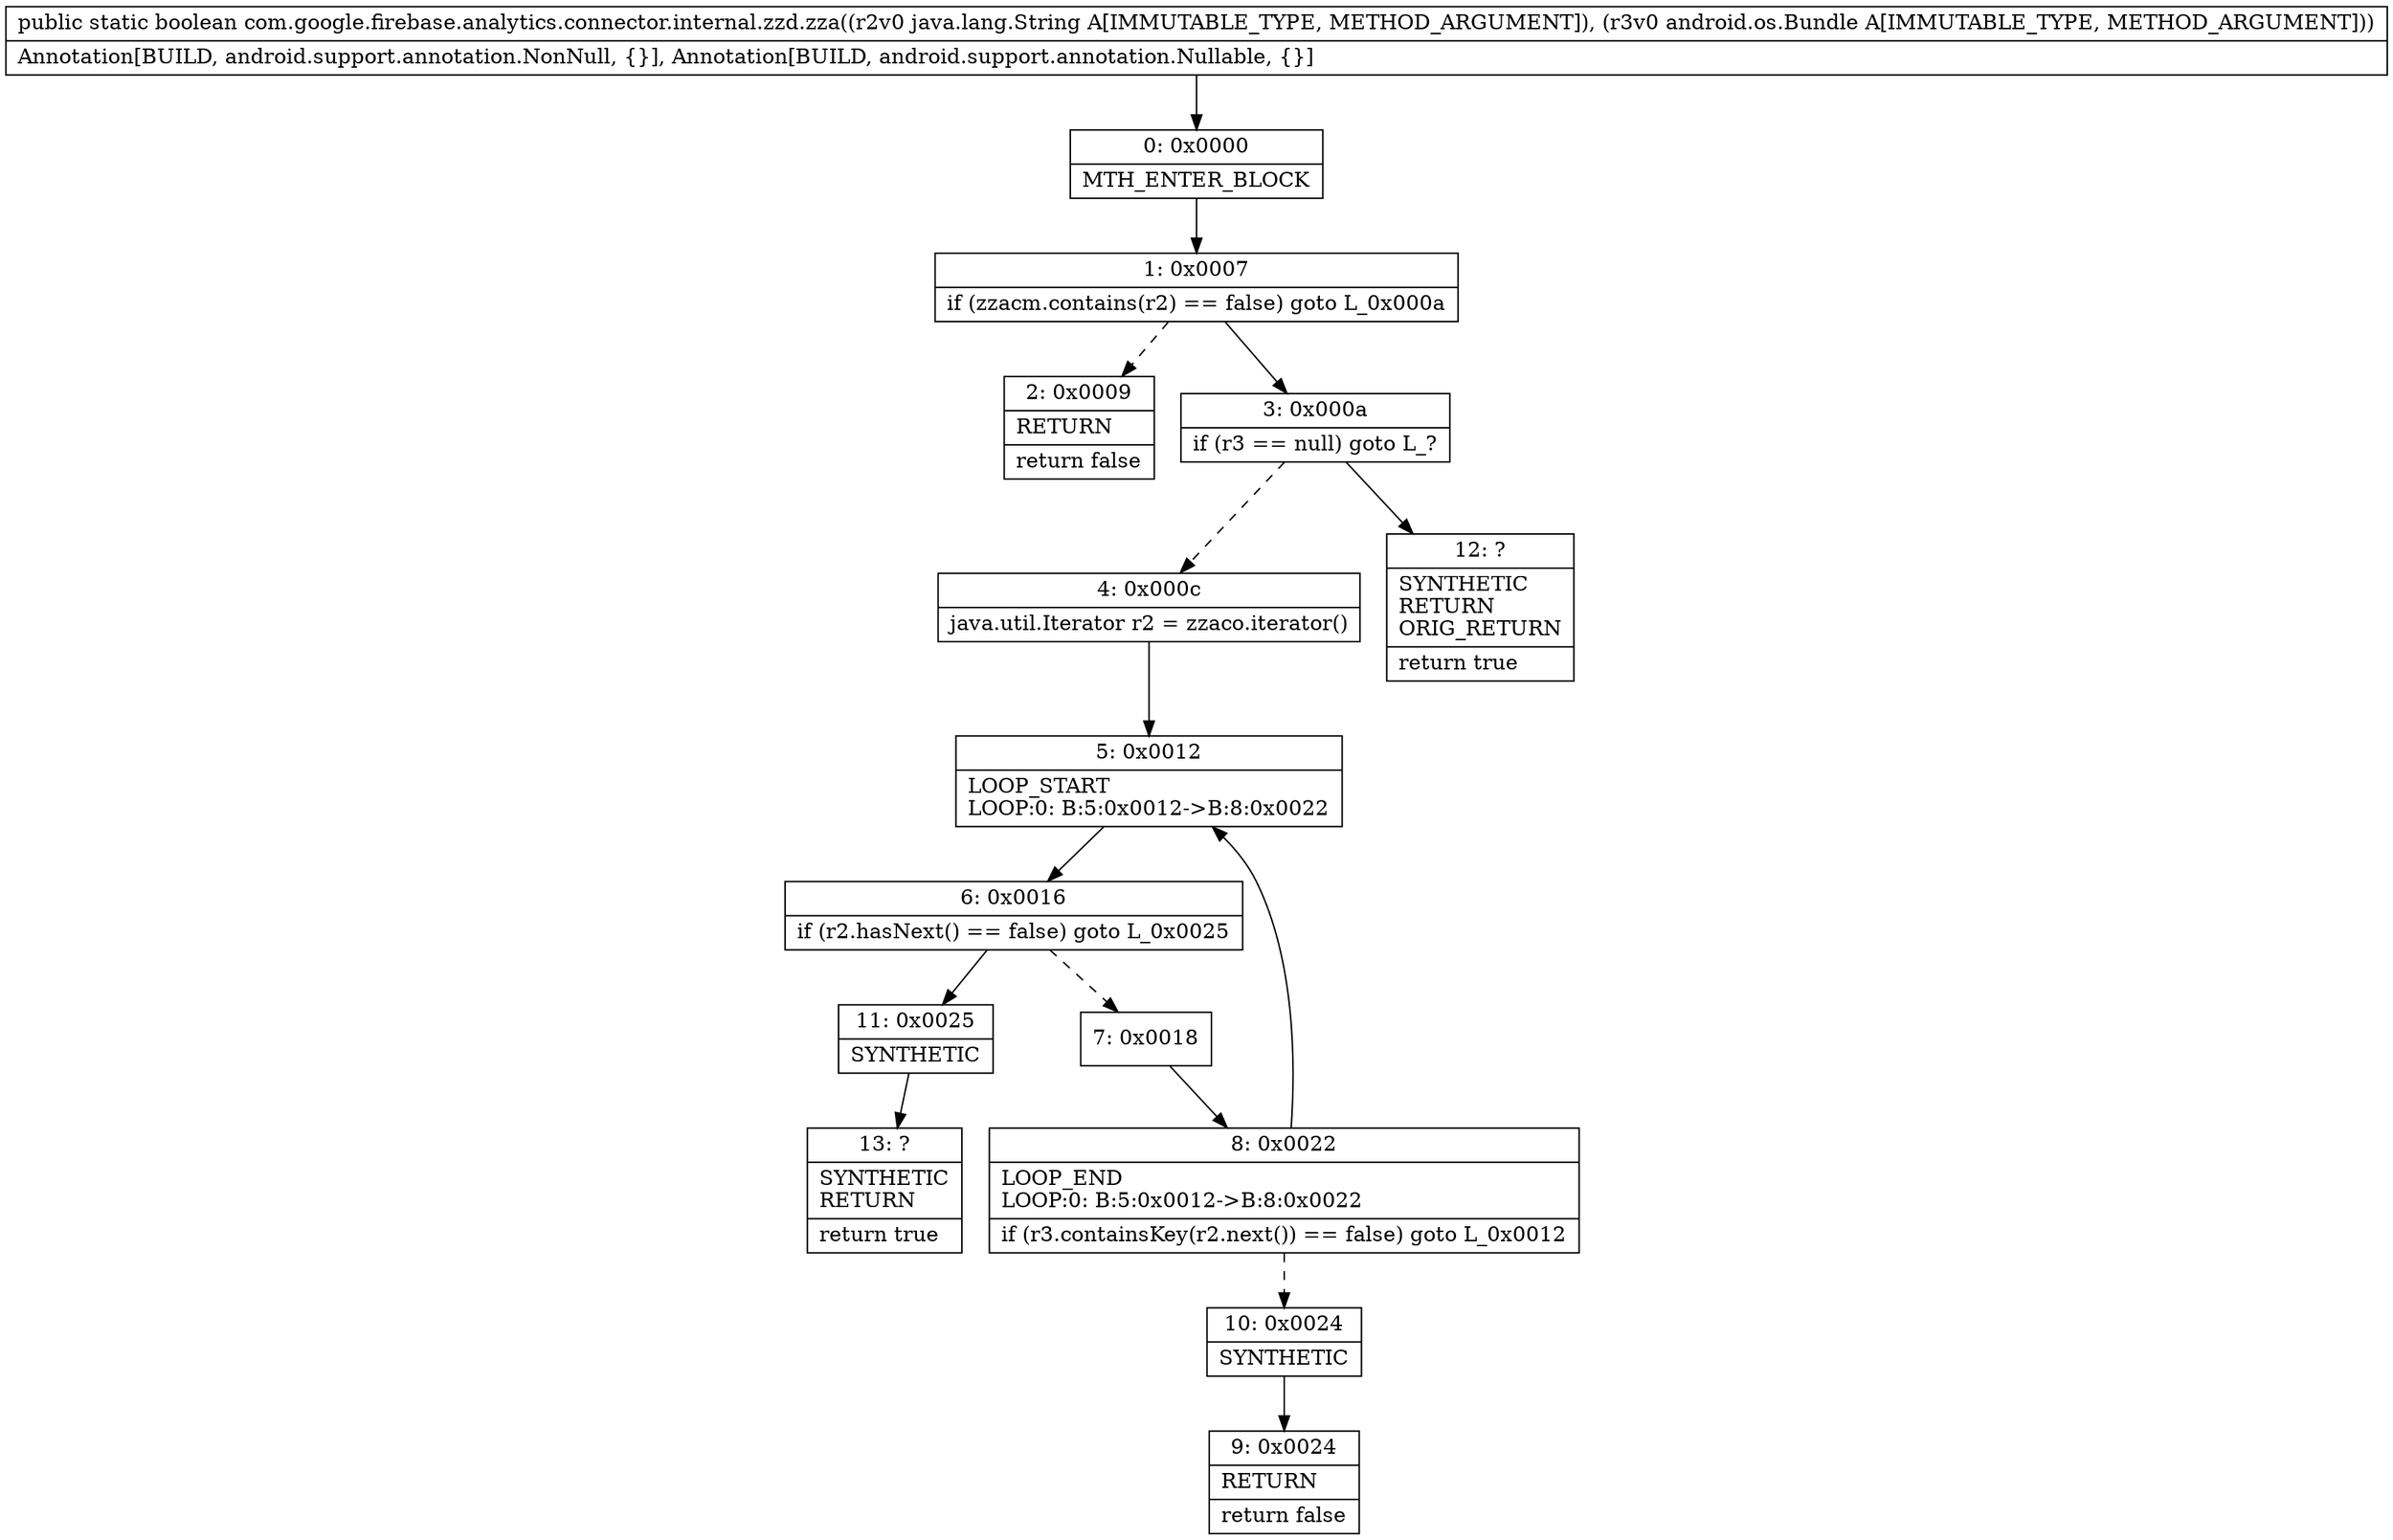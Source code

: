 digraph "CFG forcom.google.firebase.analytics.connector.internal.zzd.zza(Ljava\/lang\/String;Landroid\/os\/Bundle;)Z" {
Node_0 [shape=record,label="{0\:\ 0x0000|MTH_ENTER_BLOCK\l}"];
Node_1 [shape=record,label="{1\:\ 0x0007|if (zzacm.contains(r2) == false) goto L_0x000a\l}"];
Node_2 [shape=record,label="{2\:\ 0x0009|RETURN\l|return false\l}"];
Node_3 [shape=record,label="{3\:\ 0x000a|if (r3 == null) goto L_?\l}"];
Node_4 [shape=record,label="{4\:\ 0x000c|java.util.Iterator r2 = zzaco.iterator()\l}"];
Node_5 [shape=record,label="{5\:\ 0x0012|LOOP_START\lLOOP:0: B:5:0x0012\-\>B:8:0x0022\l}"];
Node_6 [shape=record,label="{6\:\ 0x0016|if (r2.hasNext() == false) goto L_0x0025\l}"];
Node_7 [shape=record,label="{7\:\ 0x0018}"];
Node_8 [shape=record,label="{8\:\ 0x0022|LOOP_END\lLOOP:0: B:5:0x0012\-\>B:8:0x0022\l|if (r3.containsKey(r2.next()) == false) goto L_0x0012\l}"];
Node_9 [shape=record,label="{9\:\ 0x0024|RETURN\l|return false\l}"];
Node_10 [shape=record,label="{10\:\ 0x0024|SYNTHETIC\l}"];
Node_11 [shape=record,label="{11\:\ 0x0025|SYNTHETIC\l}"];
Node_12 [shape=record,label="{12\:\ ?|SYNTHETIC\lRETURN\lORIG_RETURN\l|return true\l}"];
Node_13 [shape=record,label="{13\:\ ?|SYNTHETIC\lRETURN\l|return true\l}"];
MethodNode[shape=record,label="{public static boolean com.google.firebase.analytics.connector.internal.zzd.zza((r2v0 java.lang.String A[IMMUTABLE_TYPE, METHOD_ARGUMENT]), (r3v0 android.os.Bundle A[IMMUTABLE_TYPE, METHOD_ARGUMENT]))  | Annotation[BUILD, android.support.annotation.NonNull, \{\}], Annotation[BUILD, android.support.annotation.Nullable, \{\}]\l}"];
MethodNode -> Node_0;
Node_0 -> Node_1;
Node_1 -> Node_2[style=dashed];
Node_1 -> Node_3;
Node_3 -> Node_4[style=dashed];
Node_3 -> Node_12;
Node_4 -> Node_5;
Node_5 -> Node_6;
Node_6 -> Node_7[style=dashed];
Node_6 -> Node_11;
Node_7 -> Node_8;
Node_8 -> Node_5;
Node_8 -> Node_10[style=dashed];
Node_10 -> Node_9;
Node_11 -> Node_13;
}

